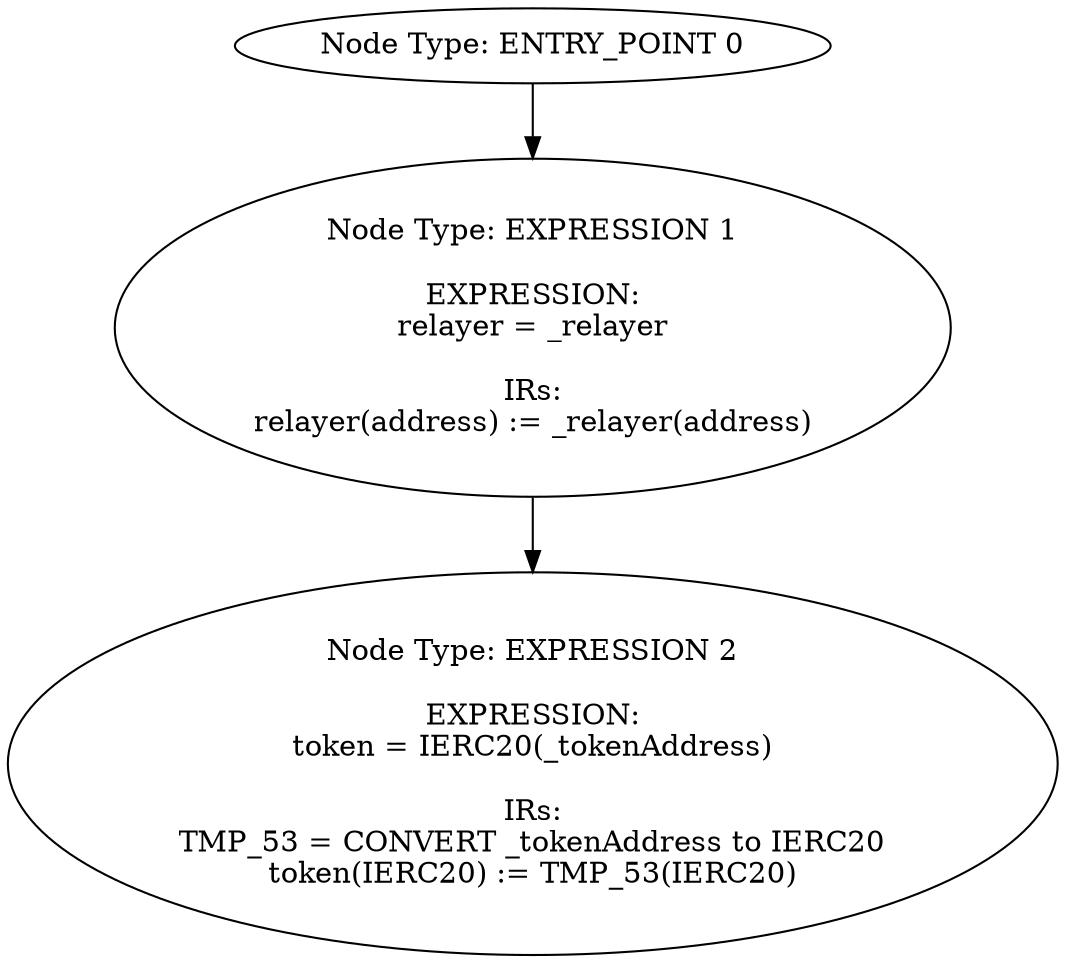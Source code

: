 digraph{
0[label="Node Type: ENTRY_POINT 0
"];
0->1;
1[label="Node Type: EXPRESSION 1

EXPRESSION:
relayer = _relayer

IRs:
relayer(address) := _relayer(address)"];
1->2;
2[label="Node Type: EXPRESSION 2

EXPRESSION:
token = IERC20(_tokenAddress)

IRs:
TMP_53 = CONVERT _tokenAddress to IERC20
token(IERC20) := TMP_53(IERC20)"];
}

